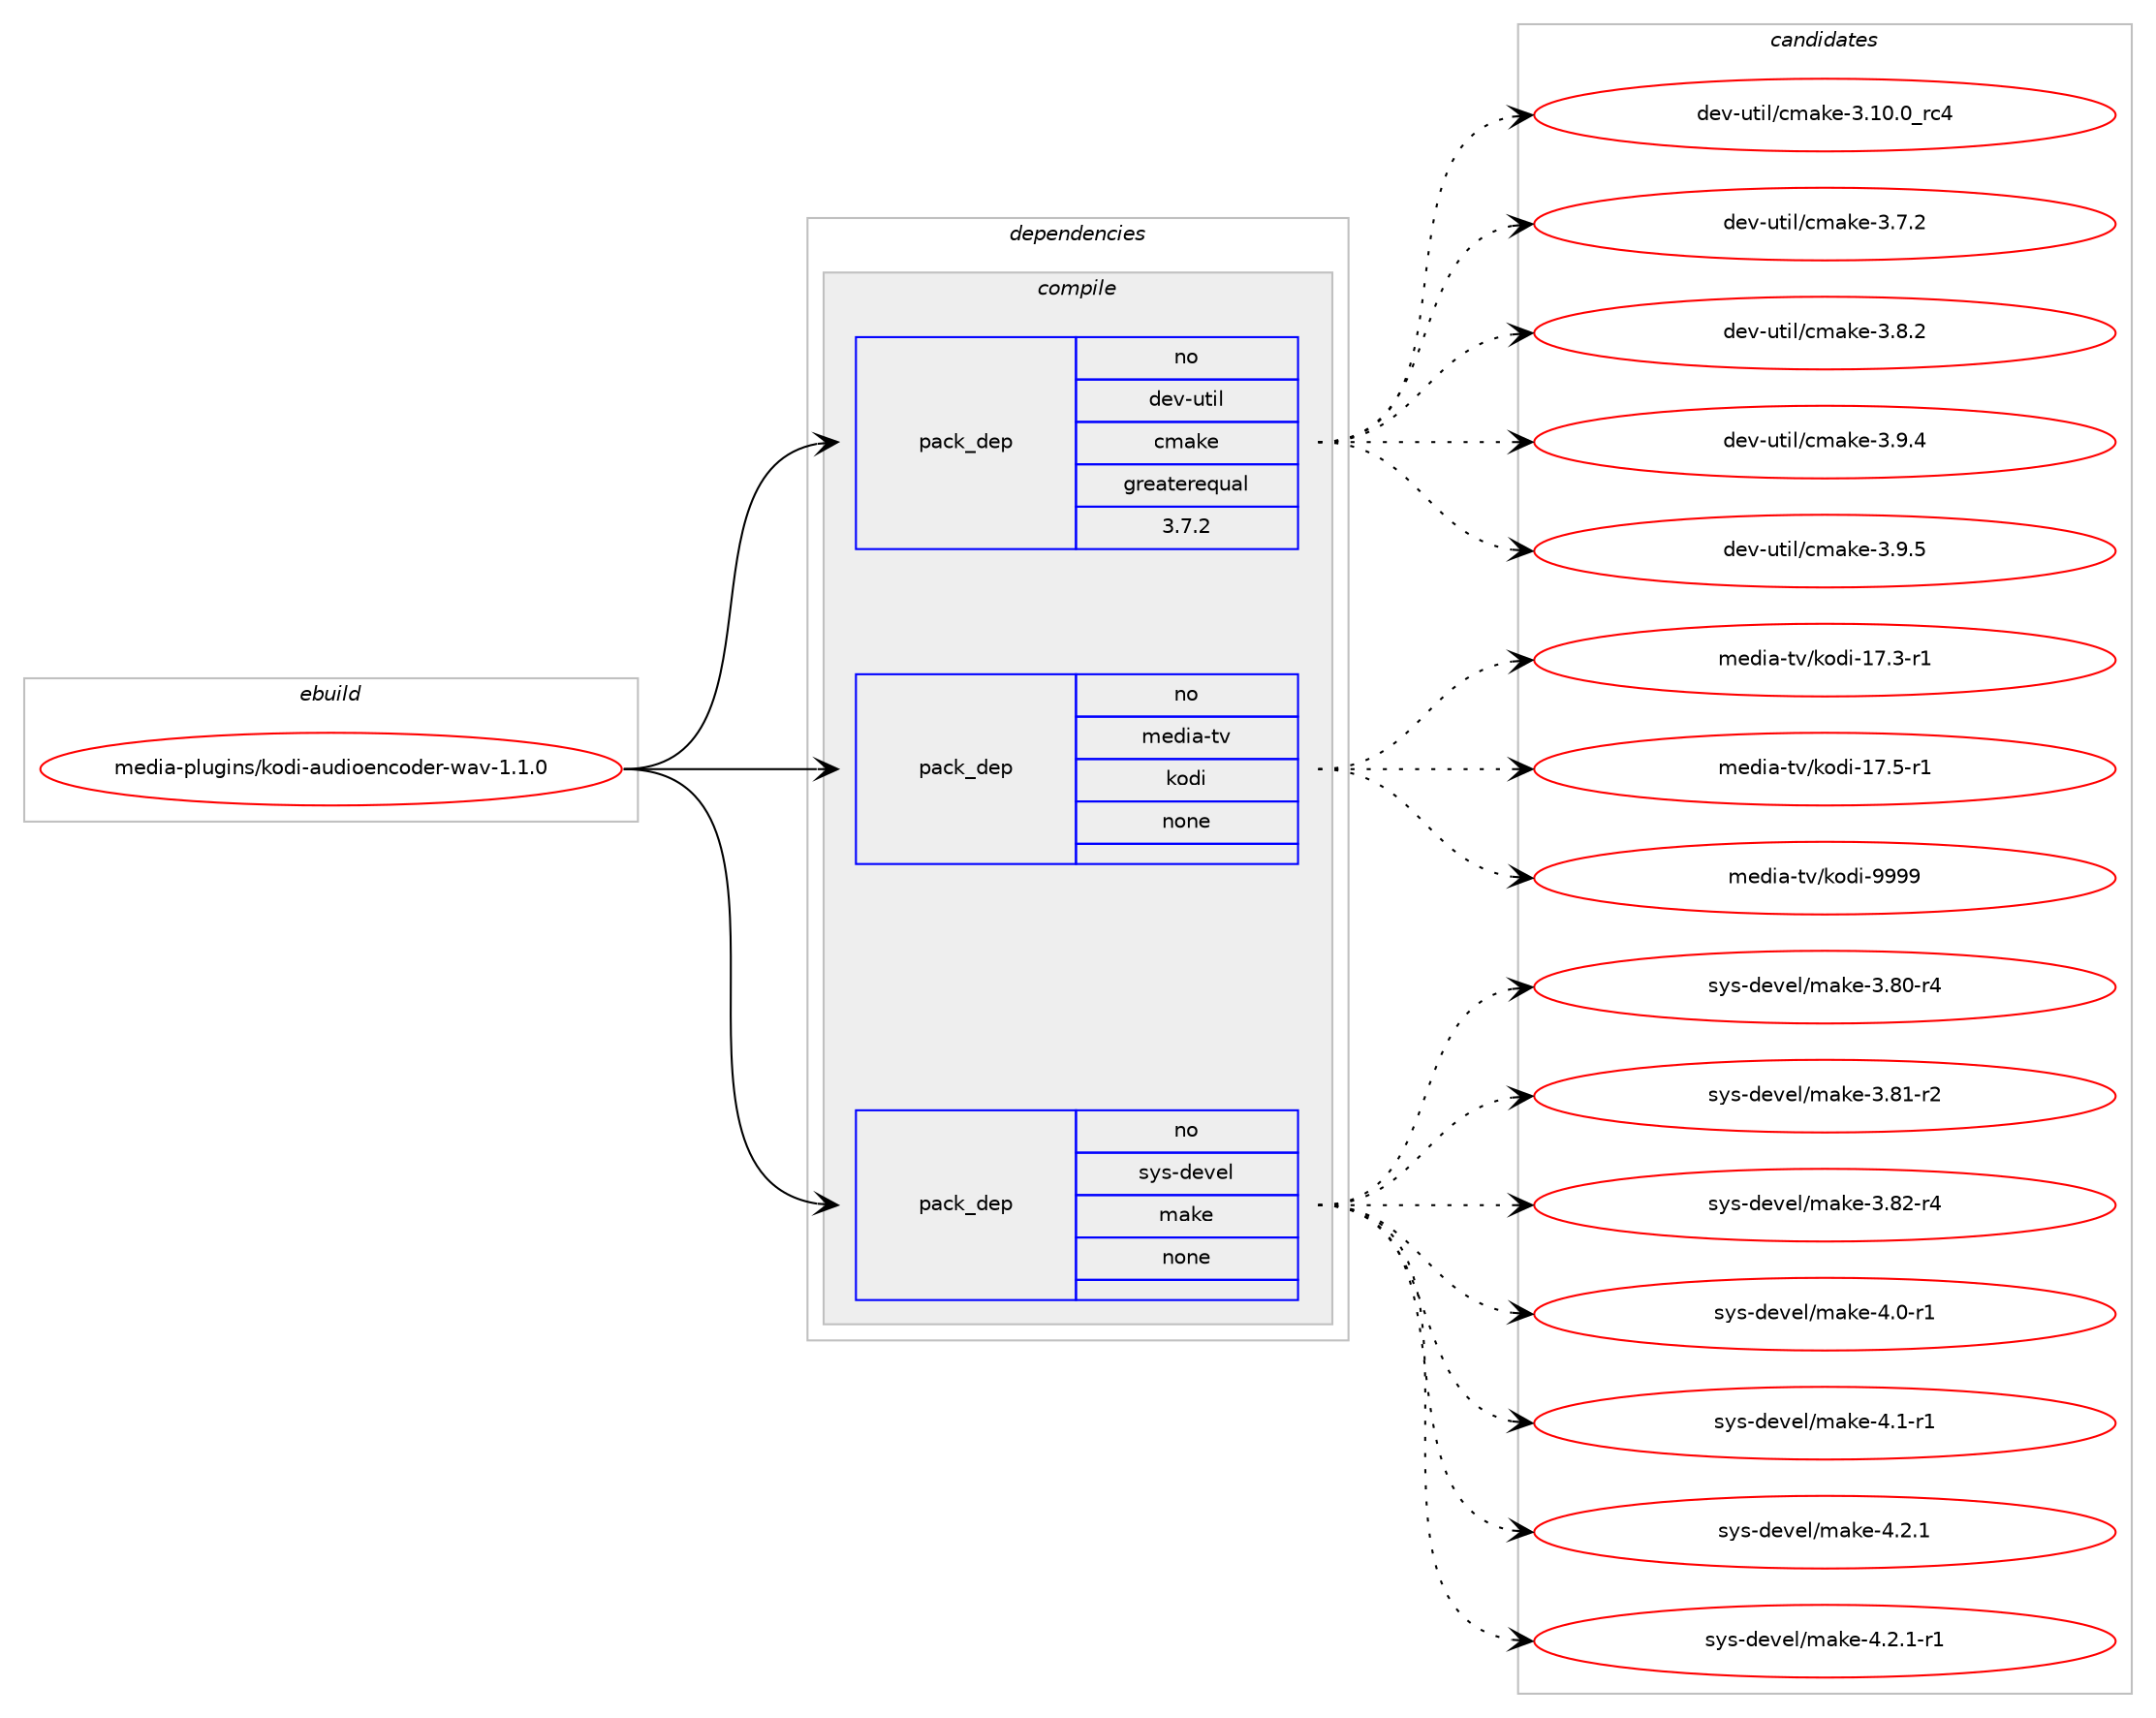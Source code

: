 digraph prolog {

# *************
# Graph options
# *************

newrank=true;
concentrate=true;
compound=true;
graph [rankdir=LR,fontname=Helvetica,fontsize=10,ranksep=1.5];#, ranksep=2.5, nodesep=0.2];
edge  [arrowhead=vee];
node  [fontname=Helvetica,fontsize=10];

# **********
# The ebuild
# **********

subgraph cluster_leftcol {
color=gray;
rank=same;
label=<<i>ebuild</i>>;
id [label="media-plugins/kodi-audioencoder-wav-1.1.0", color=red, width=4, href="../media-plugins/kodi-audioencoder-wav-1.1.0.svg"];
}

# ****************
# The dependencies
# ****************

subgraph cluster_midcol {
color=gray;
label=<<i>dependencies</i>>;
subgraph cluster_compile {
fillcolor="#eeeeee";
style=filled;
label=<<i>compile</i>>;
subgraph pack276723 {
dependency375145 [label=<<TABLE BORDER="0" CELLBORDER="1" CELLSPACING="0" CELLPADDING="4" WIDTH="220"><TR><TD ROWSPAN="6" CELLPADDING="30">pack_dep</TD></TR><TR><TD WIDTH="110">no</TD></TR><TR><TD>dev-util</TD></TR><TR><TD>cmake</TD></TR><TR><TD>greaterequal</TD></TR><TR><TD>3.7.2</TD></TR></TABLE>>, shape=none, color=blue];
}
id:e -> dependency375145:w [weight=20,style="solid",arrowhead="vee"];
subgraph pack276724 {
dependency375146 [label=<<TABLE BORDER="0" CELLBORDER="1" CELLSPACING="0" CELLPADDING="4" WIDTH="220"><TR><TD ROWSPAN="6" CELLPADDING="30">pack_dep</TD></TR><TR><TD WIDTH="110">no</TD></TR><TR><TD>media-tv</TD></TR><TR><TD>kodi</TD></TR><TR><TD>none</TD></TR><TR><TD></TD></TR></TABLE>>, shape=none, color=blue];
}
id:e -> dependency375146:w [weight=20,style="solid",arrowhead="vee"];
subgraph pack276725 {
dependency375147 [label=<<TABLE BORDER="0" CELLBORDER="1" CELLSPACING="0" CELLPADDING="4" WIDTH="220"><TR><TD ROWSPAN="6" CELLPADDING="30">pack_dep</TD></TR><TR><TD WIDTH="110">no</TD></TR><TR><TD>sys-devel</TD></TR><TR><TD>make</TD></TR><TR><TD>none</TD></TR><TR><TD></TD></TR></TABLE>>, shape=none, color=blue];
}
id:e -> dependency375147:w [weight=20,style="solid",arrowhead="vee"];
}
subgraph cluster_compileandrun {
fillcolor="#eeeeee";
style=filled;
label=<<i>compile and run</i>>;
}
subgraph cluster_run {
fillcolor="#eeeeee";
style=filled;
label=<<i>run</i>>;
}
}

# **************
# The candidates
# **************

subgraph cluster_choices {
rank=same;
color=gray;
label=<<i>candidates</i>>;

subgraph choice276723 {
color=black;
nodesep=1;
choice1001011184511711610510847991099710710145514649484648951149952 [label="dev-util/cmake-3.10.0_rc4", color=red, width=4,href="../dev-util/cmake-3.10.0_rc4.svg"];
choice10010111845117116105108479910997107101455146554650 [label="dev-util/cmake-3.7.2", color=red, width=4,href="../dev-util/cmake-3.7.2.svg"];
choice10010111845117116105108479910997107101455146564650 [label="dev-util/cmake-3.8.2", color=red, width=4,href="../dev-util/cmake-3.8.2.svg"];
choice10010111845117116105108479910997107101455146574652 [label="dev-util/cmake-3.9.4", color=red, width=4,href="../dev-util/cmake-3.9.4.svg"];
choice10010111845117116105108479910997107101455146574653 [label="dev-util/cmake-3.9.5", color=red, width=4,href="../dev-util/cmake-3.9.5.svg"];
dependency375145:e -> choice1001011184511711610510847991099710710145514649484648951149952:w [style=dotted,weight="100"];
dependency375145:e -> choice10010111845117116105108479910997107101455146554650:w [style=dotted,weight="100"];
dependency375145:e -> choice10010111845117116105108479910997107101455146564650:w [style=dotted,weight="100"];
dependency375145:e -> choice10010111845117116105108479910997107101455146574652:w [style=dotted,weight="100"];
dependency375145:e -> choice10010111845117116105108479910997107101455146574653:w [style=dotted,weight="100"];
}
subgraph choice276724 {
color=black;
nodesep=1;
choice10910110010597451161184710711110010545495546514511449 [label="media-tv/kodi-17.3-r1", color=red, width=4,href="../media-tv/kodi-17.3-r1.svg"];
choice10910110010597451161184710711110010545495546534511449 [label="media-tv/kodi-17.5-r1", color=red, width=4,href="../media-tv/kodi-17.5-r1.svg"];
choice1091011001059745116118471071111001054557575757 [label="media-tv/kodi-9999", color=red, width=4,href="../media-tv/kodi-9999.svg"];
dependency375146:e -> choice10910110010597451161184710711110010545495546514511449:w [style=dotted,weight="100"];
dependency375146:e -> choice10910110010597451161184710711110010545495546534511449:w [style=dotted,weight="100"];
dependency375146:e -> choice1091011001059745116118471071111001054557575757:w [style=dotted,weight="100"];
}
subgraph choice276725 {
color=black;
nodesep=1;
choice11512111545100101118101108471099710710145514656484511452 [label="sys-devel/make-3.80-r4", color=red, width=4,href="../sys-devel/make-3.80-r4.svg"];
choice11512111545100101118101108471099710710145514656494511450 [label="sys-devel/make-3.81-r2", color=red, width=4,href="../sys-devel/make-3.81-r2.svg"];
choice11512111545100101118101108471099710710145514656504511452 [label="sys-devel/make-3.82-r4", color=red, width=4,href="../sys-devel/make-3.82-r4.svg"];
choice115121115451001011181011084710997107101455246484511449 [label="sys-devel/make-4.0-r1", color=red, width=4,href="../sys-devel/make-4.0-r1.svg"];
choice115121115451001011181011084710997107101455246494511449 [label="sys-devel/make-4.1-r1", color=red, width=4,href="../sys-devel/make-4.1-r1.svg"];
choice115121115451001011181011084710997107101455246504649 [label="sys-devel/make-4.2.1", color=red, width=4,href="../sys-devel/make-4.2.1.svg"];
choice1151211154510010111810110847109971071014552465046494511449 [label="sys-devel/make-4.2.1-r1", color=red, width=4,href="../sys-devel/make-4.2.1-r1.svg"];
dependency375147:e -> choice11512111545100101118101108471099710710145514656484511452:w [style=dotted,weight="100"];
dependency375147:e -> choice11512111545100101118101108471099710710145514656494511450:w [style=dotted,weight="100"];
dependency375147:e -> choice11512111545100101118101108471099710710145514656504511452:w [style=dotted,weight="100"];
dependency375147:e -> choice115121115451001011181011084710997107101455246484511449:w [style=dotted,weight="100"];
dependency375147:e -> choice115121115451001011181011084710997107101455246494511449:w [style=dotted,weight="100"];
dependency375147:e -> choice115121115451001011181011084710997107101455246504649:w [style=dotted,weight="100"];
dependency375147:e -> choice1151211154510010111810110847109971071014552465046494511449:w [style=dotted,weight="100"];
}
}

}
